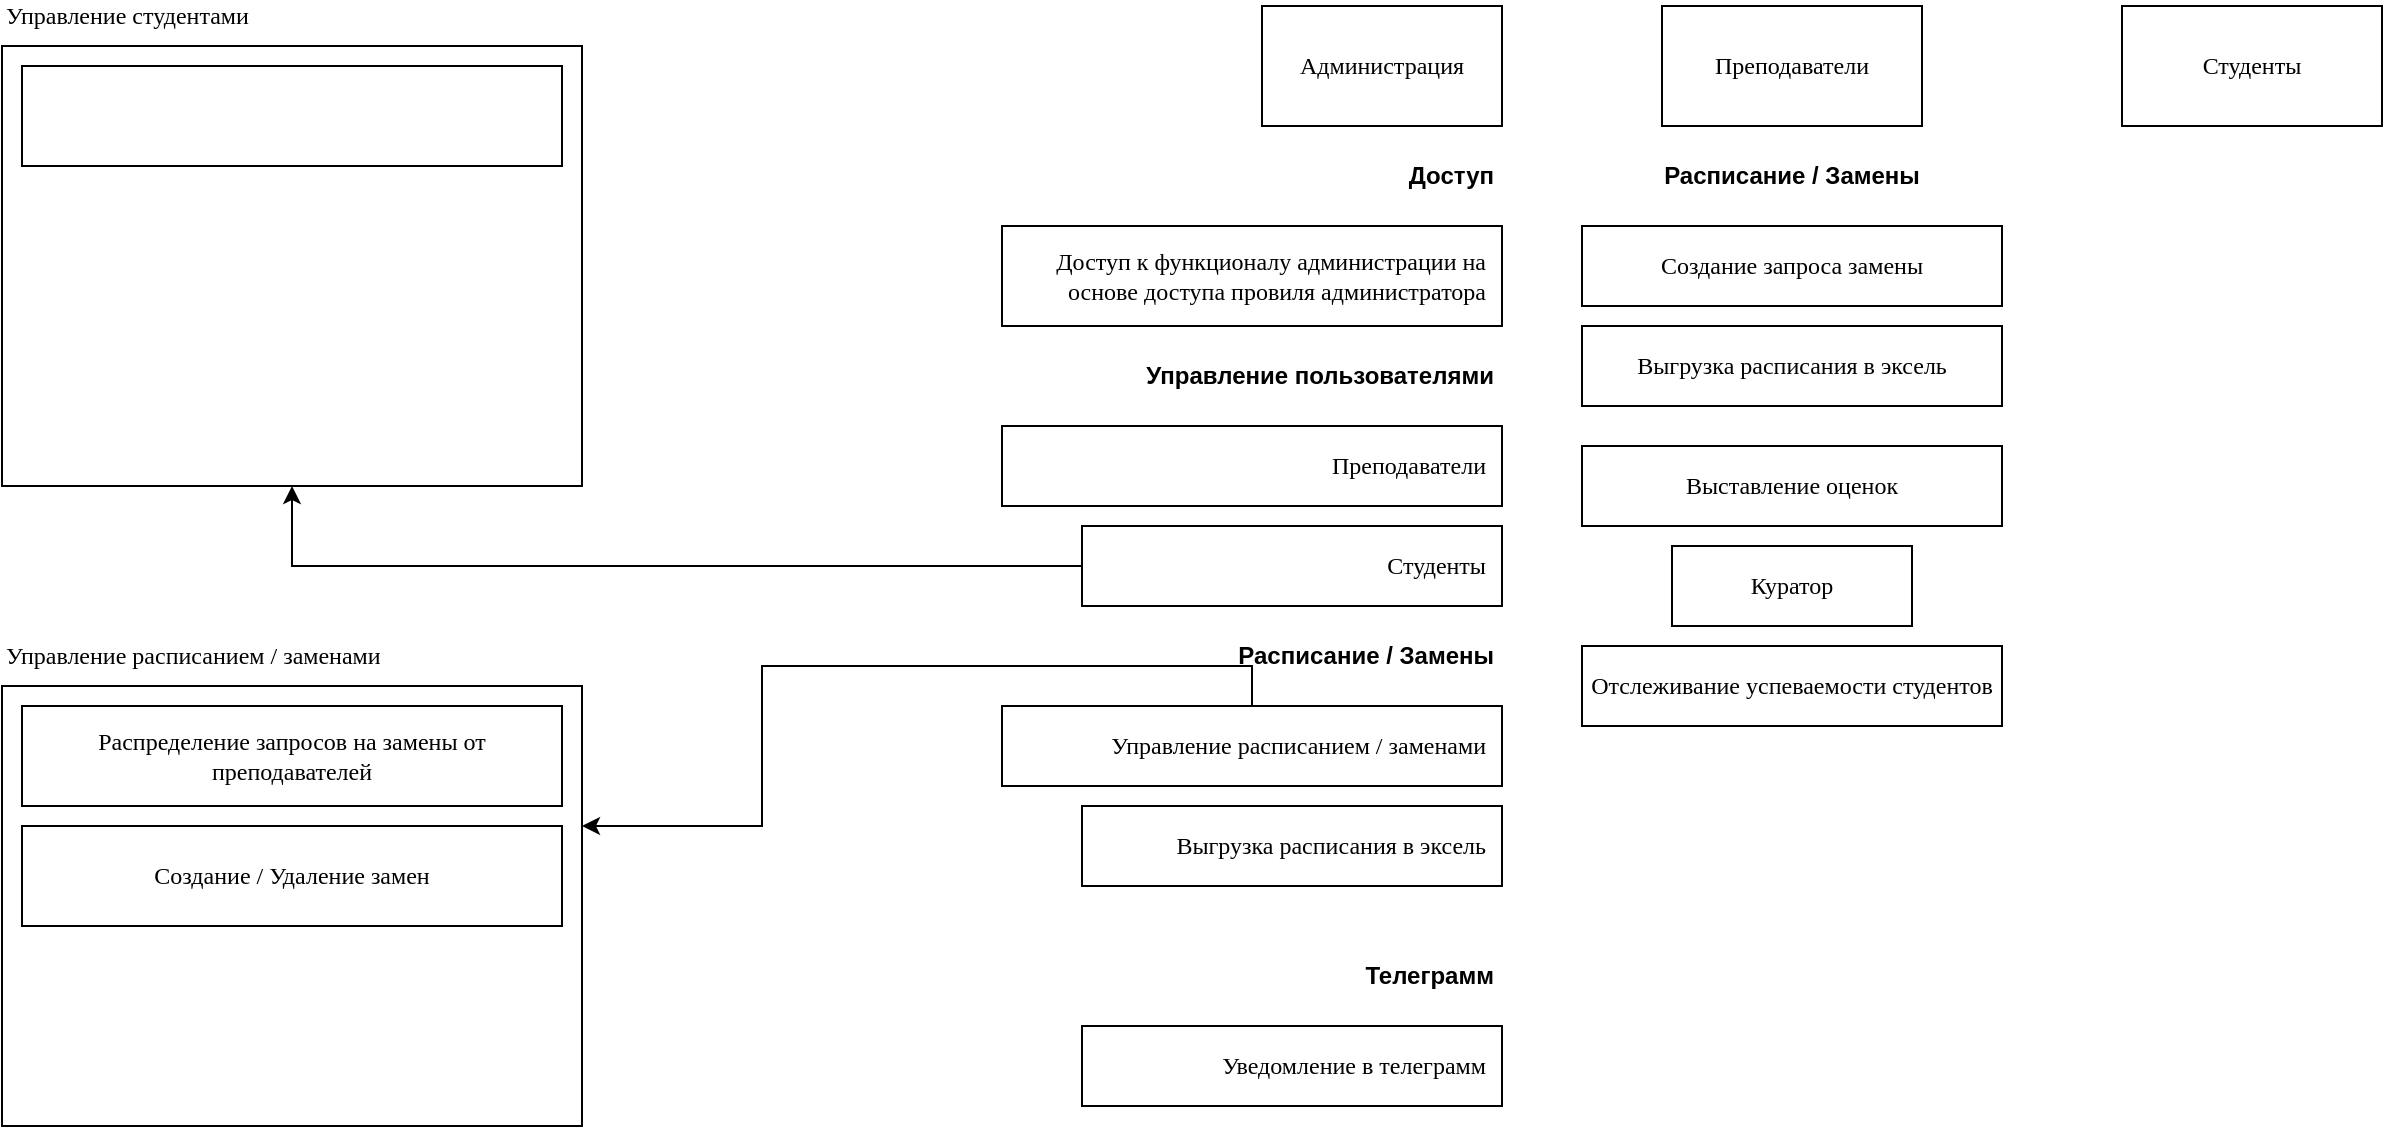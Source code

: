 <mxfile version="21.5.1" type="device">
  <diagram name="Page-1" id="KIDx32Vuderqsv-V7Prp">
    <mxGraphModel dx="2282" dy="823" grid="1" gridSize="10" guides="1" tooltips="1" connect="1" arrows="1" fold="1" page="1" pageScale="1" pageWidth="1100" pageHeight="850" math="0" shadow="0">
      <root>
        <mxCell id="0" />
        <mxCell id="1" parent="0" />
        <mxCell id="H5_I0RlZkJi_ZXGTKbE5-1" value="Администрация" style="rounded=0;whiteSpace=wrap;html=1;fontFamily=Comic Sans MS;" parent="1" vertex="1">
          <mxGeometry x="310" y="170" width="120" height="60" as="geometry" />
        </mxCell>
        <mxCell id="H5_I0RlZkJi_ZXGTKbE5-2" value="Преподаватели" style="rounded=0;whiteSpace=wrap;html=1;fontFamily=Comic Sans MS;" parent="1" vertex="1">
          <mxGeometry x="510" y="170" width="130" height="60" as="geometry" />
        </mxCell>
        <mxCell id="H5_I0RlZkJi_ZXGTKbE5-3" value="Студенты" style="rounded=0;whiteSpace=wrap;html=1;fontFamily=Comic Sans MS;" parent="1" vertex="1">
          <mxGeometry x="740" y="170" width="130" height="60" as="geometry" />
        </mxCell>
        <mxCell id="H5_I0RlZkJi_ZXGTKbE5-4" value="Преподаватели" style="rounded=0;whiteSpace=wrap;html=1;align=right;spacingRight=6;fontFamily=Comic Sans MS;" parent="1" vertex="1">
          <mxGeometry x="180" y="380" width="250" height="40" as="geometry" />
        </mxCell>
        <mxCell id="rmAw5Ty3NltQyMpLGaNG-1" style="edgeStyle=orthogonalEdgeStyle;rounded=0;orthogonalLoop=1;jettySize=auto;html=1;" edge="1" parent="1" source="H5_I0RlZkJi_ZXGTKbE5-5" target="H5_I0RlZkJi_ZXGTKbE5-32">
          <mxGeometry relative="1" as="geometry" />
        </mxCell>
        <mxCell id="H5_I0RlZkJi_ZXGTKbE5-5" value="Студенты" style="rounded=0;whiteSpace=wrap;html=1;align=right;spacingRight=6;fontFamily=Comic Sans MS;" parent="1" vertex="1">
          <mxGeometry x="220" y="430" width="210" height="40" as="geometry" />
        </mxCell>
        <mxCell id="H5_I0RlZkJi_ZXGTKbE5-23" style="edgeStyle=orthogonalEdgeStyle;rounded=0;orthogonalLoop=1;jettySize=auto;html=1;" parent="1" source="H5_I0RlZkJi_ZXGTKbE5-7" target="H5_I0RlZkJi_ZXGTKbE5-22" edge="1">
          <mxGeometry relative="1" as="geometry">
            <Array as="points">
              <mxPoint x="60" y="500" />
              <mxPoint x="60" y="580" />
            </Array>
          </mxGeometry>
        </mxCell>
        <mxCell id="H5_I0RlZkJi_ZXGTKbE5-7" value="Управление расписанием / заменами" style="rounded=0;whiteSpace=wrap;html=1;align=right;spacingRight=6;fontFamily=Comic Sans MS;" parent="1" vertex="1">
          <mxGeometry x="180" y="520" width="250" height="40" as="geometry" />
        </mxCell>
        <mxCell id="H5_I0RlZkJi_ZXGTKbE5-9" value="Выгрузка расписания в эксель" style="rounded=0;whiteSpace=wrap;html=1;align=right;spacingRight=6;fontFamily=Comic Sans MS;" parent="1" vertex="1">
          <mxGeometry x="220" y="570" width="210" height="40" as="geometry" />
        </mxCell>
        <mxCell id="H5_I0RlZkJi_ZXGTKbE5-10" value="Создание запроса замены" style="rounded=0;whiteSpace=wrap;html=1;align=center;spacingRight=0;fontFamily=Comic Sans MS;" parent="1" vertex="1">
          <mxGeometry x="470" y="280" width="210" height="40" as="geometry" />
        </mxCell>
        <mxCell id="H5_I0RlZkJi_ZXGTKbE5-11" value="Выгрузка расписания в эксель" style="rounded=0;whiteSpace=wrap;html=1;align=center;spacingRight=0;fontFamily=Comic Sans MS;" parent="1" vertex="1">
          <mxGeometry x="470" y="330" width="210" height="40" as="geometry" />
        </mxCell>
        <mxCell id="H5_I0RlZkJi_ZXGTKbE5-13" value="Куратор" style="rounded=0;whiteSpace=wrap;html=1;align=center;spacingRight=0;fontFamily=Comic Sans MS;" parent="1" vertex="1">
          <mxGeometry x="515" y="440" width="120" height="40" as="geometry" />
        </mxCell>
        <mxCell id="H5_I0RlZkJi_ZXGTKbE5-14" value="Отслеживание успеваемости студентов" style="rounded=0;whiteSpace=wrap;html=1;align=center;spacingRight=0;fontFamily=Comic Sans MS;" parent="1" vertex="1">
          <mxGeometry x="470" y="490" width="210" height="40" as="geometry" />
        </mxCell>
        <mxCell id="H5_I0RlZkJi_ZXGTKbE5-16" value="Выставление оценок" style="rounded=0;whiteSpace=wrap;html=1;align=center;spacingRight=0;fontFamily=Comic Sans MS;" parent="1" vertex="1">
          <mxGeometry x="470" y="390" width="210" height="40" as="geometry" />
        </mxCell>
        <mxCell id="H5_I0RlZkJi_ZXGTKbE5-17" value="Уведомление в телеграмм" style="rounded=0;whiteSpace=wrap;html=1;align=right;spacingRight=6;fontFamily=Comic Sans MS;" parent="1" vertex="1">
          <mxGeometry x="220" y="680" width="210" height="40" as="geometry" />
        </mxCell>
        <mxCell id="H5_I0RlZkJi_ZXGTKbE5-18" value="Расписание / Замены" style="text;html=1;strokeColor=none;fillColor=none;align=right;verticalAlign=middle;whiteSpace=wrap;rounded=0;spacingRight=2;fontStyle=1" parent="1" vertex="1">
          <mxGeometry x="220" y="480" width="210" height="30" as="geometry" />
        </mxCell>
        <mxCell id="H5_I0RlZkJi_ZXGTKbE5-19" value="Управление пользователями" style="text;html=1;strokeColor=none;fillColor=none;align=right;verticalAlign=middle;whiteSpace=wrap;rounded=0;spacingRight=2;fontStyle=1" parent="1" vertex="1">
          <mxGeometry x="220" y="340" width="210" height="30" as="geometry" />
        </mxCell>
        <mxCell id="H5_I0RlZkJi_ZXGTKbE5-20" value="Телеграмм" style="text;html=1;strokeColor=none;fillColor=none;align=right;verticalAlign=middle;whiteSpace=wrap;rounded=0;spacingRight=2;fontStyle=1" parent="1" vertex="1">
          <mxGeometry x="220" y="640" width="210" height="30" as="geometry" />
        </mxCell>
        <mxCell id="H5_I0RlZkJi_ZXGTKbE5-21" value="Расписание / Замены" style="text;html=1;strokeColor=none;fillColor=none;align=center;verticalAlign=middle;whiteSpace=wrap;rounded=0;fontStyle=1" parent="1" vertex="1">
          <mxGeometry x="470" y="240" width="210" height="30" as="geometry" />
        </mxCell>
        <mxCell id="H5_I0RlZkJi_ZXGTKbE5-22" value="Управление расписанием / заменами" style="rounded=0;align=left;spacingRight=6;fontFamily=Comic Sans MS;verticalAlign=bottom;labelPosition=center;verticalLabelPosition=top;html=1;whiteSpace=wrap;horizontal=1;spacingBottom=6;labelBorderColor=none;fillColor=none;" parent="1" vertex="1">
          <mxGeometry x="-320" y="510" width="290" height="220" as="geometry" />
        </mxCell>
        <mxCell id="H5_I0RlZkJi_ZXGTKbE5-25" value="Распределение запросов на замены от преподавателей" style="rounded=0;whiteSpace=wrap;html=1;align=center;spacingRight=0;fontFamily=Comic Sans MS;" parent="1" vertex="1">
          <mxGeometry x="-310" y="520" width="270" height="50" as="geometry" />
        </mxCell>
        <mxCell id="H5_I0RlZkJi_ZXGTKbE5-26" value="Создание / Удаление замен" style="rounded=0;whiteSpace=wrap;html=1;align=center;spacingRight=0;fontFamily=Comic Sans MS;" parent="1" vertex="1">
          <mxGeometry x="-310" y="580" width="270" height="50" as="geometry" />
        </mxCell>
        <mxCell id="H5_I0RlZkJi_ZXGTKbE5-32" value="Управление студентами" style="rounded=0;align=left;spacingRight=6;fontFamily=Comic Sans MS;verticalAlign=bottom;labelPosition=center;verticalLabelPosition=top;html=1;whiteSpace=wrap;horizontal=1;spacingBottom=6;labelBorderColor=none;fillColor=none;" parent="1" vertex="1">
          <mxGeometry x="-320" y="190" width="290" height="220" as="geometry" />
        </mxCell>
        <mxCell id="H5_I0RlZkJi_ZXGTKbE5-33" value="" style="rounded=0;whiteSpace=wrap;html=1;align=center;spacingRight=0;fontFamily=Comic Sans MS;" parent="1" vertex="1">
          <mxGeometry x="-310" y="200" width="270" height="50" as="geometry" />
        </mxCell>
        <mxCell id="rmAw5Ty3NltQyMpLGaNG-2" value="Доступ" style="text;html=1;strokeColor=none;fillColor=none;align=right;verticalAlign=middle;whiteSpace=wrap;rounded=0;spacingRight=2;fontStyle=1" vertex="1" parent="1">
          <mxGeometry x="220" y="240" width="210" height="30" as="geometry" />
        </mxCell>
        <mxCell id="rmAw5Ty3NltQyMpLGaNG-3" value="Доступ к функционалу администрации на основе доступа провиля администратора" style="rounded=0;whiteSpace=wrap;html=1;align=right;spacingRight=6;fontFamily=Comic Sans MS;" vertex="1" parent="1">
          <mxGeometry x="180" y="280" width="250" height="50" as="geometry" />
        </mxCell>
      </root>
    </mxGraphModel>
  </diagram>
</mxfile>

